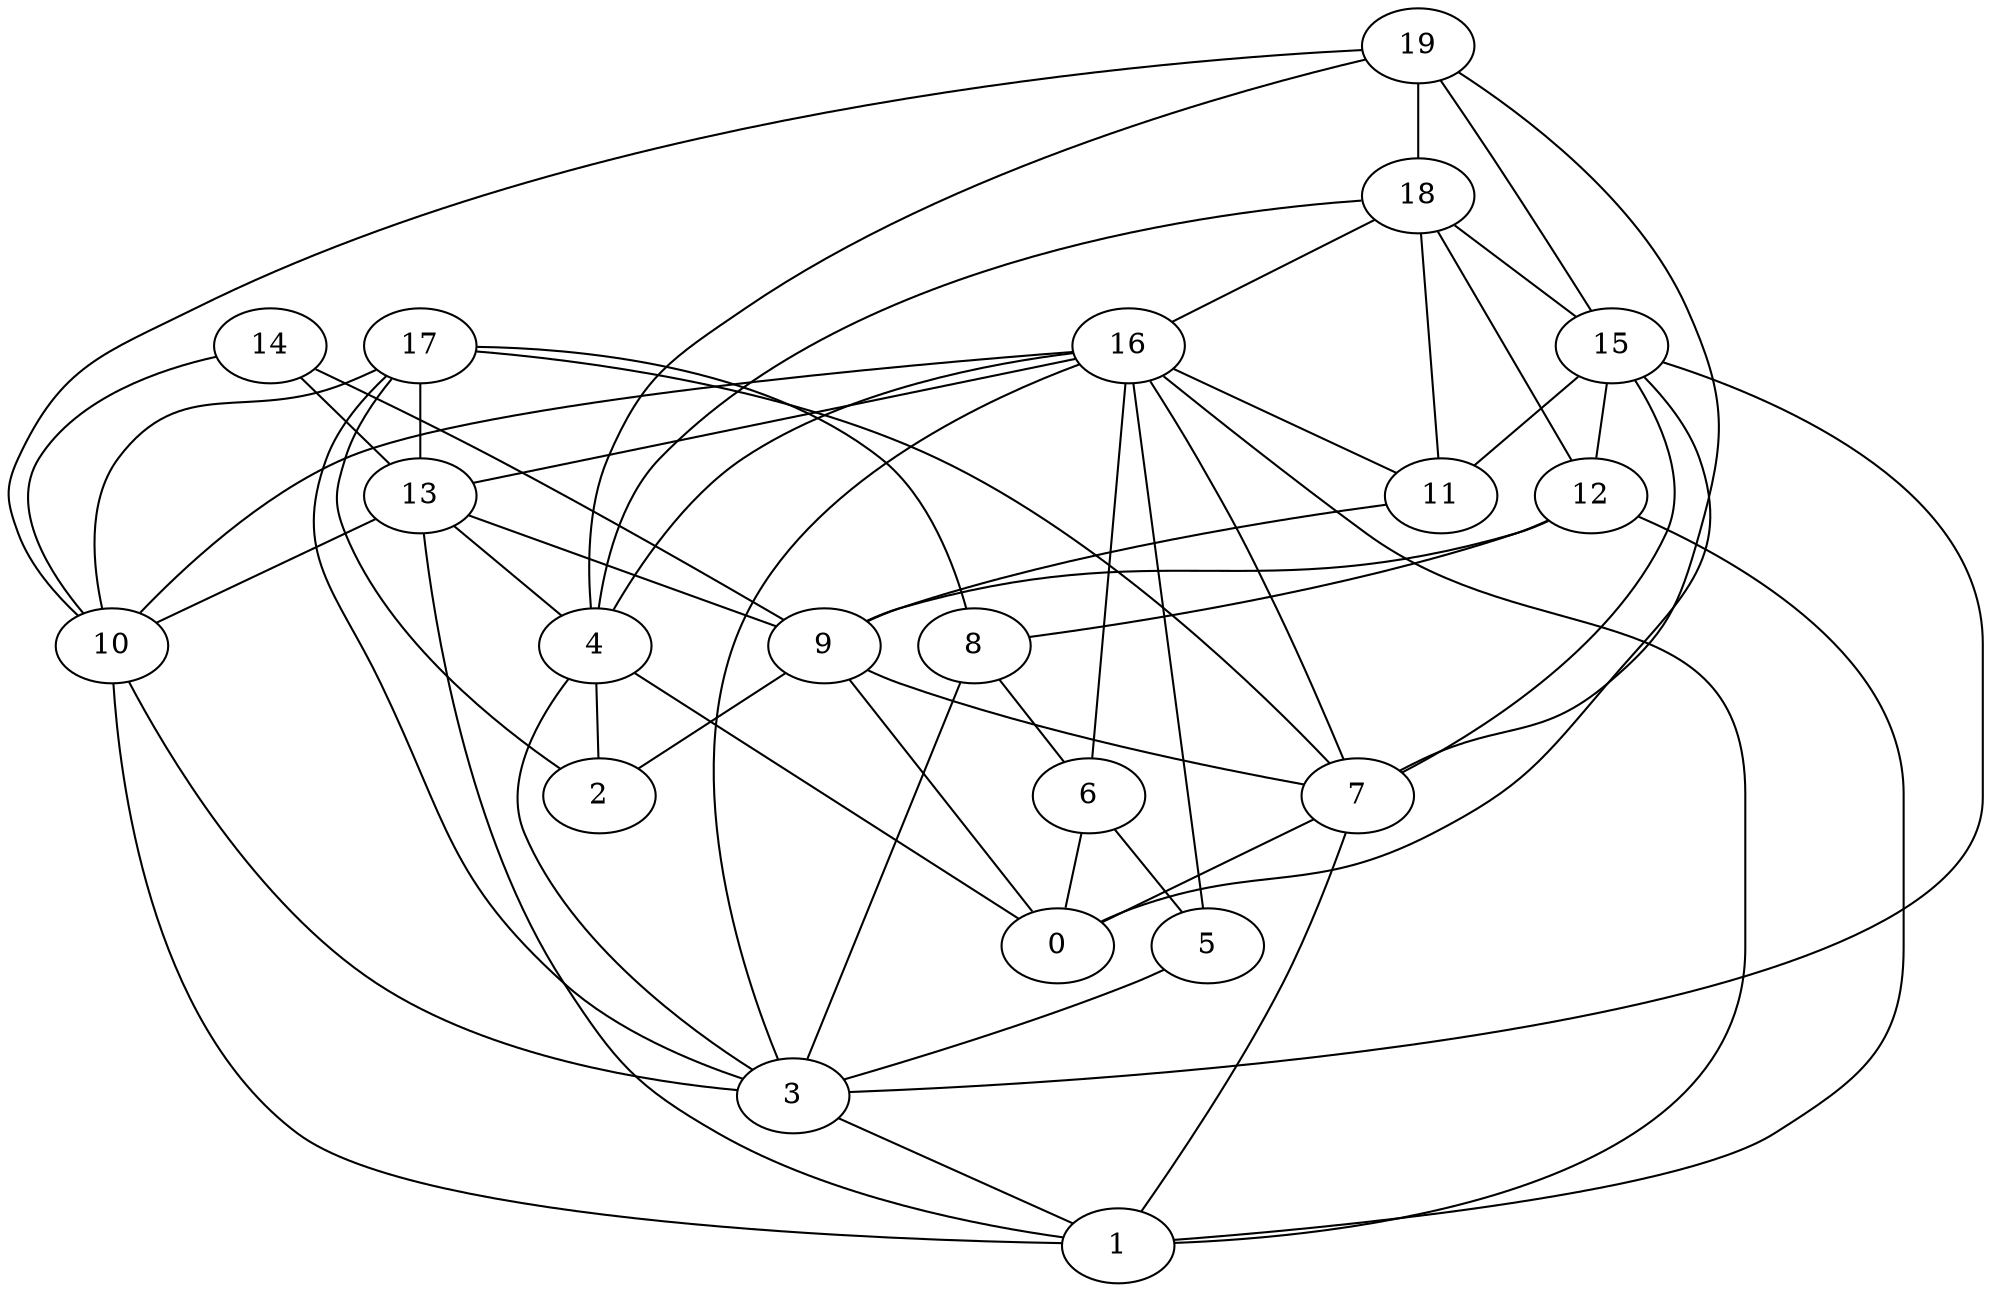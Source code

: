digraph G {

subgraph G1 {
5 -> 3 [dir = none]
9 -> 2 [dir = none]
9 -> 7 [dir = none]
9 -> 0 [dir = none]
11 -> 9 [dir = none]
7 -> 1 [dir = none]
7 -> 0 [dir = none]
4 -> 2 [dir = none]
4 -> 3 [dir = none]
4 -> 0 [dir = none]
15 -> 12 [dir = none]
15 -> 7 [dir = none]
15 -> 11 [dir = none]
15 -> 0 [dir = none]
15 -> 3 [dir = none]
8 -> 3 [dir = none]
8 -> 6 [dir = none]
6 -> 5 [dir = none]
6 -> 0 [dir = none]
19 -> 15 [dir = none]
19 -> 7 [dir = none]
19 -> 10 [dir = none]
19 -> 18 [dir = none]
19 -> 4 [dir = none]
3 -> 1 [dir = none]
16 -> 6 [dir = none]
16 -> 10 [dir = none]
16 -> 11 [dir = none]
16 -> 4 [dir = none]
16 -> 7 [dir = none]
16 -> 13 [dir = none]
16 -> 5 [dir = none]
16 -> 3 [dir = none]
16 -> 1 [dir = none]
17 -> 13 [dir = none]
17 -> 7 [dir = none]
17 -> 8 [dir = none]
17 -> 10 [dir = none]
17 -> 3 [dir = none]
17 -> 2 [dir = none]
10 -> 3 [dir = none]
10 -> 1 [dir = none]
14 -> 9 [dir = none]
14 -> 10 [dir = none]
14 -> 13 [dir = none]
12 -> 8 [dir = none]
12 -> 9 [dir = none]
12 -> 1 [dir = none]
13 -> 1 [dir = none]
13 -> 4 [dir = none]
13 -> 9 [dir = none]
13 -> 10 [dir = none]
18 -> 11 [dir = none]
18 -> 4 [dir = none]
18 -> 15 [dir = none]
18 -> 12 [dir = none]
18 -> 16 [dir = none]
}

}
